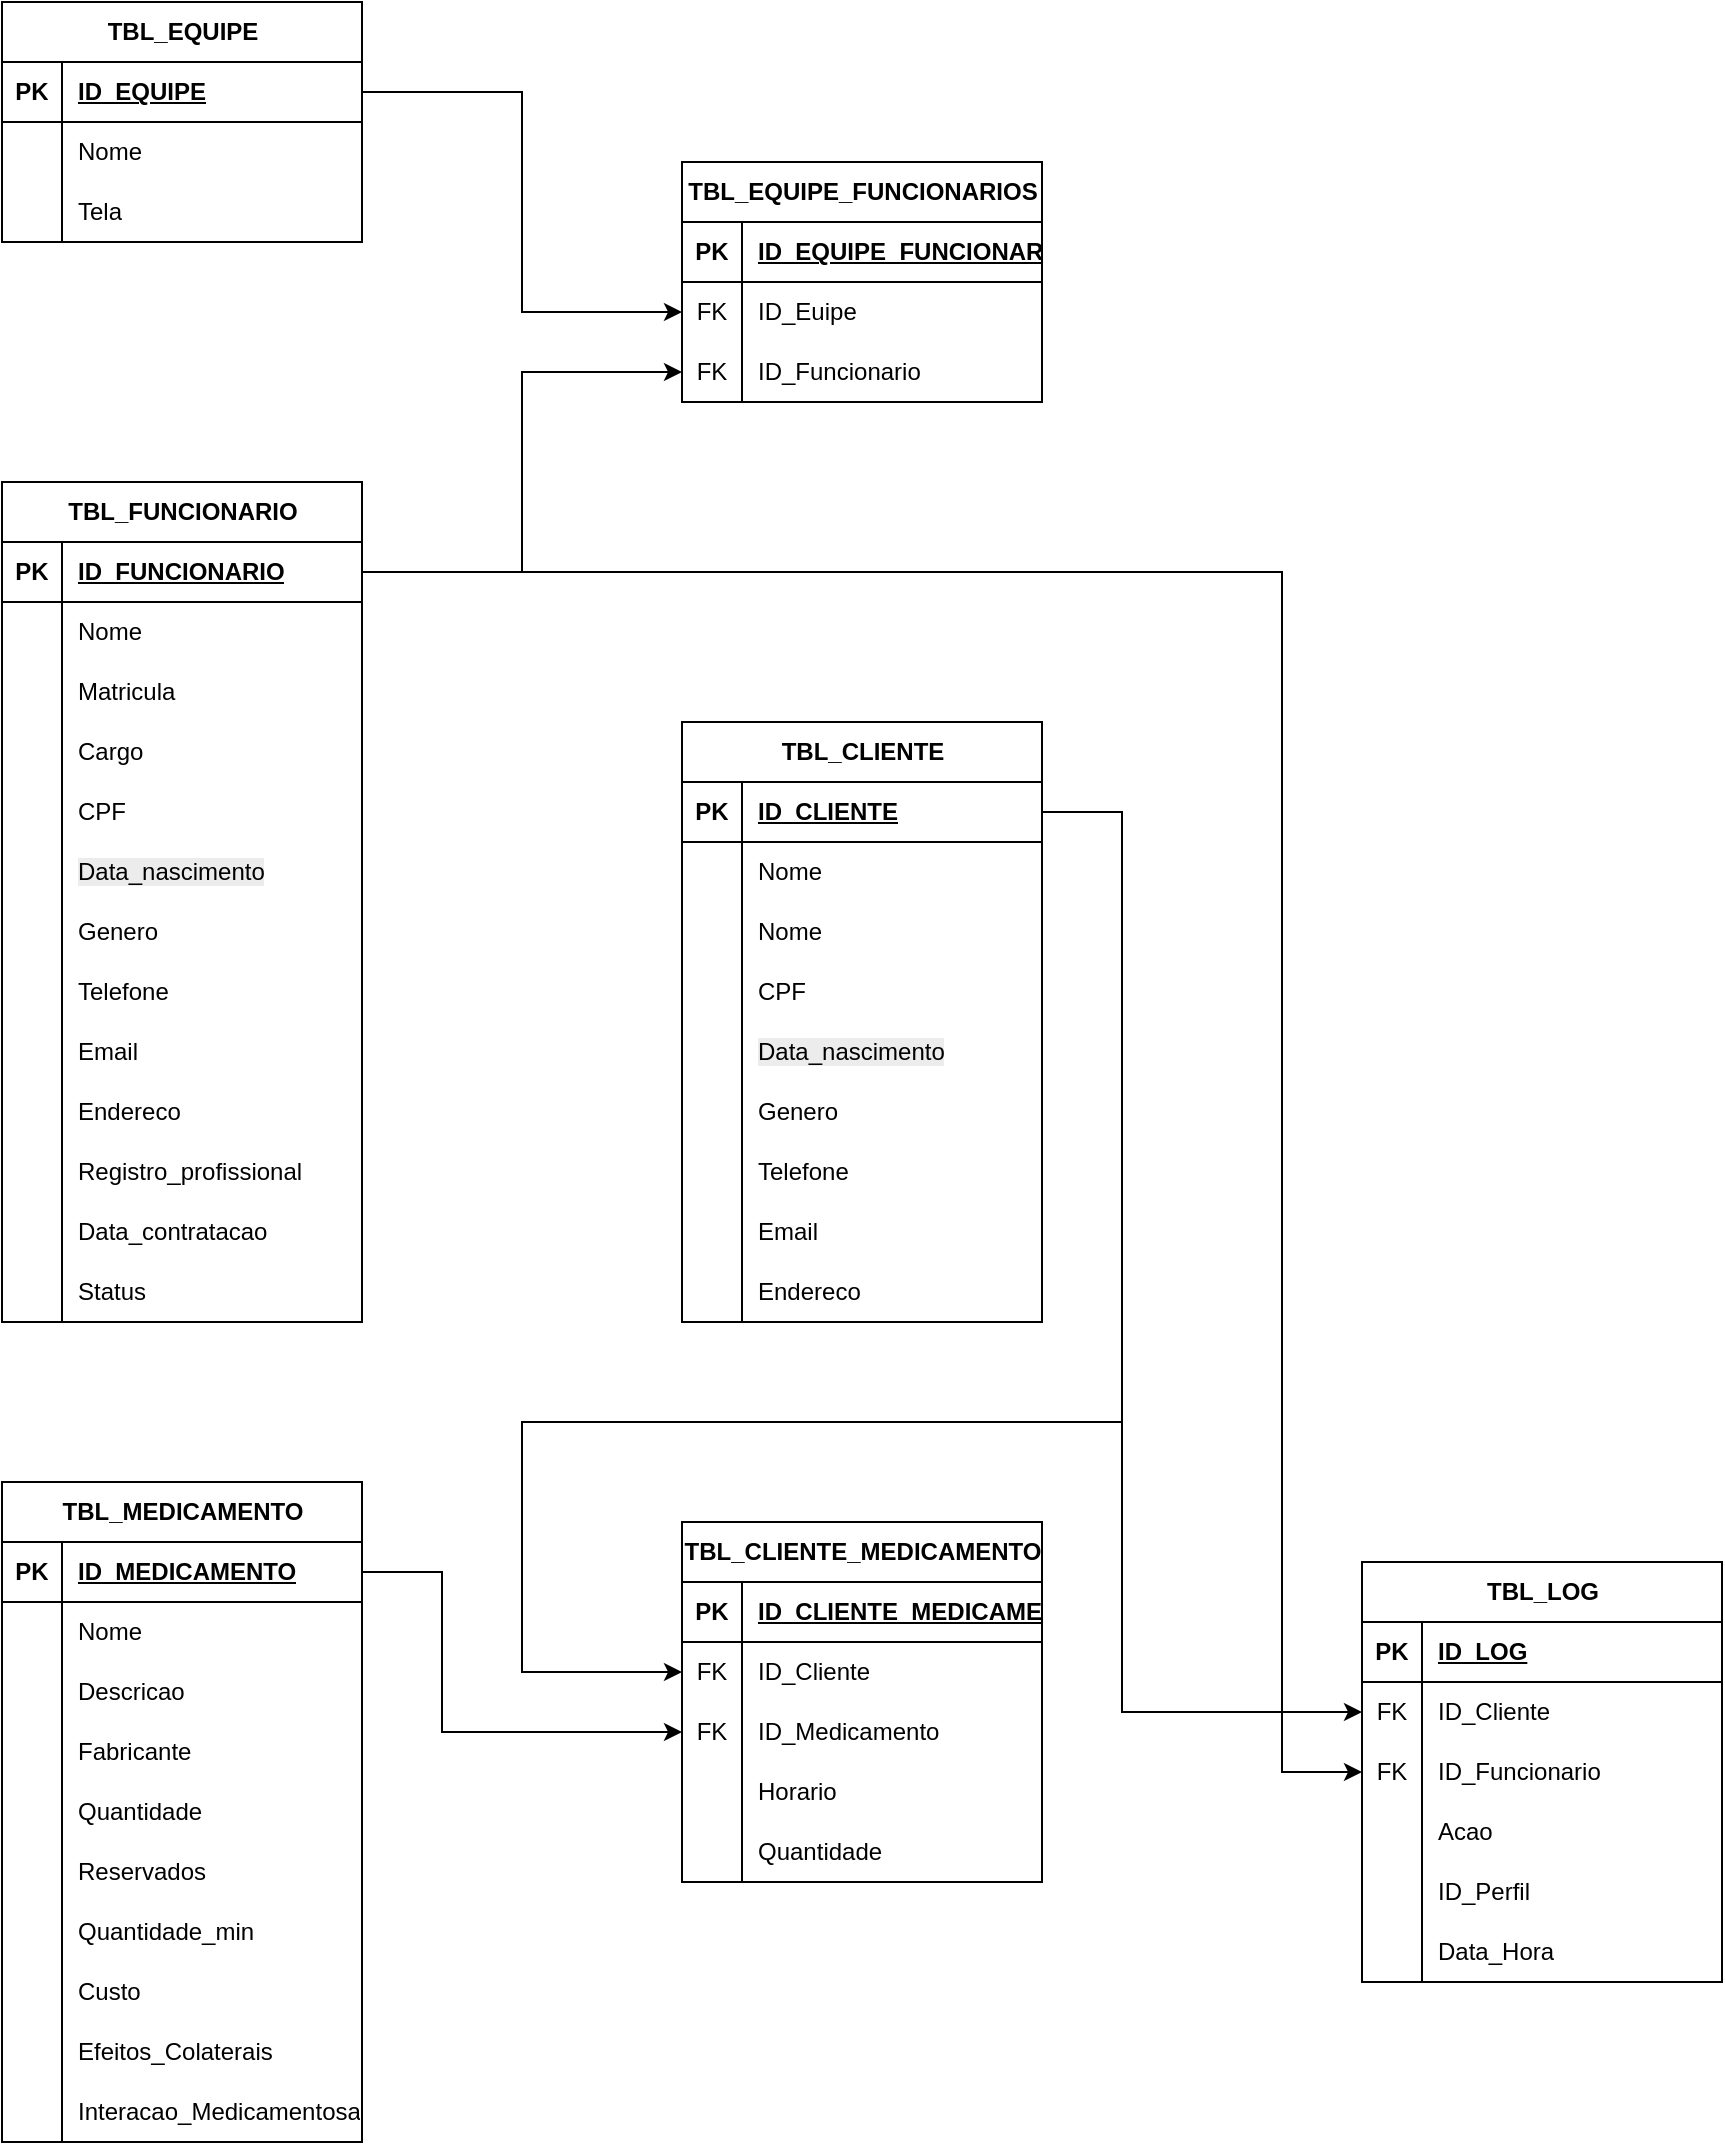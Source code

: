 <mxfile version="27.1.1">
  <diagram id="R2lEEEUBdFMjLlhIrx00" name="Page-1">
    <mxGraphModel dx="1843" dy="3208" grid="1" gridSize="10" guides="1" tooltips="1" connect="1" arrows="1" fold="1" page="1" pageScale="1" pageWidth="850" pageHeight="1100" math="0" shadow="0" extFonts="Permanent Marker^https://fonts.googleapis.com/css?family=Permanent+Marker">
      <root>
        <mxCell id="0" />
        <mxCell id="1" parent="0" />
        <mxCell id="UOVSBszDOQlBEGOEvt6C-27" value="&lt;font style=&quot;vertical-align: inherit;&quot;&gt;&lt;font style=&quot;vertical-align: inherit;&quot;&gt;TBL_EQUIPE&lt;/font&gt;&lt;/font&gt;" style="shape=table;startSize=30;container=1;collapsible=1;childLayout=tableLayout;fixedRows=1;rowLines=0;fontStyle=1;align=center;resizeLast=1;html=1;" parent="1" vertex="1">
          <mxGeometry x="400" y="-1760" width="180" height="120" as="geometry" />
        </mxCell>
        <mxCell id="UOVSBszDOQlBEGOEvt6C-28" value="" style="shape=tableRow;horizontal=0;startSize=0;swimlaneHead=0;swimlaneBody=0;fillColor=none;collapsible=0;dropTarget=0;points=[[0,0.5],[1,0.5]];portConstraint=eastwest;top=0;left=0;right=0;bottom=1;" parent="UOVSBszDOQlBEGOEvt6C-27" vertex="1">
          <mxGeometry y="30" width="180" height="30" as="geometry" />
        </mxCell>
        <mxCell id="UOVSBszDOQlBEGOEvt6C-29" value="PK" style="shape=partialRectangle;connectable=0;fillColor=none;top=0;left=0;bottom=0;right=0;fontStyle=1;overflow=hidden;whiteSpace=wrap;html=1;" parent="UOVSBszDOQlBEGOEvt6C-28" vertex="1">
          <mxGeometry width="30" height="30" as="geometry">
            <mxRectangle width="30" height="30" as="alternateBounds" />
          </mxGeometry>
        </mxCell>
        <mxCell id="UOVSBszDOQlBEGOEvt6C-30" value="&lt;font style=&quot;vertical-align: inherit;&quot;&gt;&lt;font style=&quot;vertical-align: inherit;&quot;&gt;ID_EQUIPE&lt;/font&gt;&lt;/font&gt;" style="shape=partialRectangle;connectable=0;fillColor=none;top=0;left=0;bottom=0;right=0;align=left;spacingLeft=6;fontStyle=5;overflow=hidden;whiteSpace=wrap;html=1;" parent="UOVSBszDOQlBEGOEvt6C-28" vertex="1">
          <mxGeometry x="30" width="150" height="30" as="geometry">
            <mxRectangle width="150" height="30" as="alternateBounds" />
          </mxGeometry>
        </mxCell>
        <mxCell id="UOVSBszDOQlBEGOEvt6C-31" value="" style="shape=tableRow;horizontal=0;startSize=0;swimlaneHead=0;swimlaneBody=0;fillColor=none;collapsible=0;dropTarget=0;points=[[0,0.5],[1,0.5]];portConstraint=eastwest;top=0;left=0;right=0;bottom=0;" parent="UOVSBszDOQlBEGOEvt6C-27" vertex="1">
          <mxGeometry y="60" width="180" height="30" as="geometry" />
        </mxCell>
        <mxCell id="UOVSBszDOQlBEGOEvt6C-32" value="" style="shape=partialRectangle;connectable=0;fillColor=none;top=0;left=0;bottom=0;right=0;editable=1;overflow=hidden;whiteSpace=wrap;html=1;" parent="UOVSBszDOQlBEGOEvt6C-31" vertex="1">
          <mxGeometry width="30" height="30" as="geometry">
            <mxRectangle width="30" height="30" as="alternateBounds" />
          </mxGeometry>
        </mxCell>
        <mxCell id="UOVSBszDOQlBEGOEvt6C-33" value="Nome" style="shape=partialRectangle;connectable=0;fillColor=none;top=0;left=0;bottom=0;right=0;align=left;spacingLeft=6;overflow=hidden;whiteSpace=wrap;html=1;" parent="UOVSBszDOQlBEGOEvt6C-31" vertex="1">
          <mxGeometry x="30" width="150" height="30" as="geometry">
            <mxRectangle width="150" height="30" as="alternateBounds" />
          </mxGeometry>
        </mxCell>
        <mxCell id="UOVSBszDOQlBEGOEvt6C-310" style="shape=tableRow;horizontal=0;startSize=0;swimlaneHead=0;swimlaneBody=0;fillColor=none;collapsible=0;dropTarget=0;points=[[0,0.5],[1,0.5]];portConstraint=eastwest;top=0;left=0;right=0;bottom=0;" parent="UOVSBszDOQlBEGOEvt6C-27" vertex="1">
          <mxGeometry y="90" width="180" height="30" as="geometry" />
        </mxCell>
        <mxCell id="UOVSBszDOQlBEGOEvt6C-311" style="shape=partialRectangle;connectable=0;fillColor=none;top=0;left=0;bottom=0;right=0;editable=1;overflow=hidden;whiteSpace=wrap;html=1;" parent="UOVSBszDOQlBEGOEvt6C-310" vertex="1">
          <mxGeometry width="30" height="30" as="geometry">
            <mxRectangle width="30" height="30" as="alternateBounds" />
          </mxGeometry>
        </mxCell>
        <mxCell id="UOVSBszDOQlBEGOEvt6C-312" value="Tela" style="shape=partialRectangle;connectable=0;fillColor=none;top=0;left=0;bottom=0;right=0;align=left;spacingLeft=6;overflow=hidden;whiteSpace=wrap;html=1;" parent="UOVSBszDOQlBEGOEvt6C-310" vertex="1">
          <mxGeometry x="30" width="150" height="30" as="geometry">
            <mxRectangle width="150" height="30" as="alternateBounds" />
          </mxGeometry>
        </mxCell>
        <mxCell id="UOVSBszDOQlBEGOEvt6C-40" value="&lt;font style=&quot;vertical-align: inherit;&quot;&gt;&lt;font style=&quot;vertical-align: inherit;&quot;&gt;TBL_CLIENTE&lt;/font&gt;&lt;/font&gt;" style="shape=table;startSize=30;container=1;collapsible=1;childLayout=tableLayout;fixedRows=1;rowLines=0;fontStyle=1;align=center;resizeLast=1;html=1;" parent="1" vertex="1">
          <mxGeometry x="740" y="-1400" width="180" height="300" as="geometry" />
        </mxCell>
        <mxCell id="UOVSBszDOQlBEGOEvt6C-41" value="" style="shape=tableRow;horizontal=0;startSize=0;swimlaneHead=0;swimlaneBody=0;fillColor=none;collapsible=0;dropTarget=0;points=[[0,0.5],[1,0.5]];portConstraint=eastwest;top=0;left=0;right=0;bottom=1;" parent="UOVSBszDOQlBEGOEvt6C-40" vertex="1">
          <mxGeometry y="30" width="180" height="30" as="geometry" />
        </mxCell>
        <mxCell id="UOVSBszDOQlBEGOEvt6C-42" value="PK" style="shape=partialRectangle;connectable=0;fillColor=none;top=0;left=0;bottom=0;right=0;fontStyle=1;overflow=hidden;whiteSpace=wrap;html=1;" parent="UOVSBszDOQlBEGOEvt6C-41" vertex="1">
          <mxGeometry width="30" height="30" as="geometry">
            <mxRectangle width="30" height="30" as="alternateBounds" />
          </mxGeometry>
        </mxCell>
        <mxCell id="UOVSBszDOQlBEGOEvt6C-43" value="&lt;font style=&quot;vertical-align: inherit;&quot;&gt;&lt;font style=&quot;vertical-align: inherit;&quot;&gt;ID_CLIENTE&lt;/font&gt;&lt;/font&gt;" style="shape=partialRectangle;connectable=0;fillColor=none;top=0;left=0;bottom=0;right=0;align=left;spacingLeft=6;fontStyle=5;overflow=hidden;whiteSpace=wrap;html=1;" parent="UOVSBszDOQlBEGOEvt6C-41" vertex="1">
          <mxGeometry x="30" width="150" height="30" as="geometry">
            <mxRectangle width="150" height="30" as="alternateBounds" />
          </mxGeometry>
        </mxCell>
        <mxCell id="UOVSBszDOQlBEGOEvt6C-44" value="" style="shape=tableRow;horizontal=0;startSize=0;swimlaneHead=0;swimlaneBody=0;fillColor=none;collapsible=0;dropTarget=0;points=[[0,0.5],[1,0.5]];portConstraint=eastwest;top=0;left=0;right=0;bottom=0;" parent="UOVSBszDOQlBEGOEvt6C-40" vertex="1">
          <mxGeometry y="60" width="180" height="30" as="geometry" />
        </mxCell>
        <mxCell id="UOVSBszDOQlBEGOEvt6C-45" value="" style="shape=partialRectangle;connectable=0;fillColor=none;top=0;left=0;bottom=0;right=0;editable=1;overflow=hidden;whiteSpace=wrap;html=1;" parent="UOVSBszDOQlBEGOEvt6C-44" vertex="1">
          <mxGeometry width="30" height="30" as="geometry">
            <mxRectangle width="30" height="30" as="alternateBounds" />
          </mxGeometry>
        </mxCell>
        <mxCell id="UOVSBszDOQlBEGOEvt6C-46" value="Nome" style="shape=partialRectangle;connectable=0;fillColor=none;top=0;left=0;bottom=0;right=0;align=left;spacingLeft=6;overflow=hidden;whiteSpace=wrap;html=1;" parent="UOVSBszDOQlBEGOEvt6C-44" vertex="1">
          <mxGeometry x="30" width="150" height="30" as="geometry">
            <mxRectangle width="150" height="30" as="alternateBounds" />
          </mxGeometry>
        </mxCell>
        <mxCell id="UOVSBszDOQlBEGOEvt6C-352" value="" style="shape=tableRow;horizontal=0;startSize=0;swimlaneHead=0;swimlaneBody=0;fillColor=none;collapsible=0;dropTarget=0;points=[[0,0.5],[1,0.5]];portConstraint=eastwest;top=0;left=0;right=0;bottom=0;" parent="UOVSBszDOQlBEGOEvt6C-40" vertex="1">
          <mxGeometry y="90" width="180" height="30" as="geometry" />
        </mxCell>
        <mxCell id="UOVSBszDOQlBEGOEvt6C-353" value="" style="shape=partialRectangle;connectable=0;fillColor=none;top=0;left=0;bottom=0;right=0;editable=1;overflow=hidden;whiteSpace=wrap;html=1;" parent="UOVSBszDOQlBEGOEvt6C-352" vertex="1">
          <mxGeometry width="30" height="30" as="geometry">
            <mxRectangle width="30" height="30" as="alternateBounds" />
          </mxGeometry>
        </mxCell>
        <mxCell id="UOVSBszDOQlBEGOEvt6C-354" value="Nome" style="shape=partialRectangle;connectable=0;fillColor=none;top=0;left=0;bottom=0;right=0;align=left;spacingLeft=6;overflow=hidden;whiteSpace=wrap;html=1;" parent="UOVSBszDOQlBEGOEvt6C-352" vertex="1">
          <mxGeometry x="30" width="150" height="30" as="geometry">
            <mxRectangle width="150" height="30" as="alternateBounds" />
          </mxGeometry>
        </mxCell>
        <mxCell id="UOVSBszDOQlBEGOEvt6C-47" value="" style="shape=tableRow;horizontal=0;startSize=0;swimlaneHead=0;swimlaneBody=0;fillColor=none;collapsible=0;dropTarget=0;points=[[0,0.5],[1,0.5]];portConstraint=eastwest;top=0;left=0;right=0;bottom=0;" parent="UOVSBszDOQlBEGOEvt6C-40" vertex="1">
          <mxGeometry y="120" width="180" height="30" as="geometry" />
        </mxCell>
        <mxCell id="UOVSBszDOQlBEGOEvt6C-48" value="" style="shape=partialRectangle;connectable=0;fillColor=none;top=0;left=0;bottom=0;right=0;editable=1;overflow=hidden;whiteSpace=wrap;html=1;" parent="UOVSBszDOQlBEGOEvt6C-47" vertex="1">
          <mxGeometry width="30" height="30" as="geometry">
            <mxRectangle width="30" height="30" as="alternateBounds" />
          </mxGeometry>
        </mxCell>
        <mxCell id="UOVSBszDOQlBEGOEvt6C-49" value="CPF" style="shape=partialRectangle;connectable=0;fillColor=none;top=0;left=0;bottom=0;right=0;align=left;spacingLeft=6;overflow=hidden;whiteSpace=wrap;html=1;" parent="UOVSBszDOQlBEGOEvt6C-47" vertex="1">
          <mxGeometry x="30" width="150" height="30" as="geometry">
            <mxRectangle width="150" height="30" as="alternateBounds" />
          </mxGeometry>
        </mxCell>
        <mxCell id="UOVSBszDOQlBEGOEvt6C-149" style="shape=tableRow;horizontal=0;startSize=0;swimlaneHead=0;swimlaneBody=0;fillColor=none;collapsible=0;dropTarget=0;points=[[0,0.5],[1,0.5]];portConstraint=eastwest;top=0;left=0;right=0;bottom=0;" parent="UOVSBszDOQlBEGOEvt6C-40" vertex="1">
          <mxGeometry y="150" width="180" height="30" as="geometry" />
        </mxCell>
        <mxCell id="UOVSBszDOQlBEGOEvt6C-150" style="shape=partialRectangle;connectable=0;fillColor=none;top=0;left=0;bottom=0;right=0;editable=1;overflow=hidden;whiteSpace=wrap;html=1;" parent="UOVSBszDOQlBEGOEvt6C-149" vertex="1">
          <mxGeometry width="30" height="30" as="geometry">
            <mxRectangle width="30" height="30" as="alternateBounds" />
          </mxGeometry>
        </mxCell>
        <mxCell id="UOVSBszDOQlBEGOEvt6C-151" value="&lt;span style=&quot;color: rgb(0, 0, 0); font-family: Helvetica; font-size: 12px; font-style: normal; font-variant-ligatures: normal; font-variant-caps: normal; font-weight: 400; letter-spacing: normal; orphans: 2; text-align: left; text-indent: 0px; text-transform: none; widows: 2; word-spacing: 0px; -webkit-text-stroke-width: 0px; white-space: normal; background-color: rgb(236, 236, 236); text-decoration-thickness: initial; text-decoration-style: initial; text-decoration-color: initial; float: none; display: inline !important;&quot;&gt;Data_nascimento&lt;/span&gt;" style="shape=partialRectangle;connectable=0;fillColor=none;top=0;left=0;bottom=0;right=0;align=left;spacingLeft=6;overflow=hidden;whiteSpace=wrap;html=1;" parent="UOVSBszDOQlBEGOEvt6C-149" vertex="1">
          <mxGeometry x="30" width="150" height="30" as="geometry">
            <mxRectangle width="150" height="30" as="alternateBounds" />
          </mxGeometry>
        </mxCell>
        <mxCell id="UOVSBszDOQlBEGOEvt6C-50" value="" style="shape=tableRow;horizontal=0;startSize=0;swimlaneHead=0;swimlaneBody=0;fillColor=none;collapsible=0;dropTarget=0;points=[[0,0.5],[1,0.5]];portConstraint=eastwest;top=0;left=0;right=0;bottom=0;" parent="UOVSBszDOQlBEGOEvt6C-40" vertex="1">
          <mxGeometry y="180" width="180" height="30" as="geometry" />
        </mxCell>
        <mxCell id="UOVSBszDOQlBEGOEvt6C-51" value="" style="shape=partialRectangle;connectable=0;fillColor=none;top=0;left=0;bottom=0;right=0;editable=1;overflow=hidden;whiteSpace=wrap;html=1;" parent="UOVSBszDOQlBEGOEvt6C-50" vertex="1">
          <mxGeometry width="30" height="30" as="geometry">
            <mxRectangle width="30" height="30" as="alternateBounds" />
          </mxGeometry>
        </mxCell>
        <mxCell id="UOVSBszDOQlBEGOEvt6C-52" value="Genero" style="shape=partialRectangle;connectable=0;fillColor=none;top=0;left=0;bottom=0;right=0;align=left;spacingLeft=6;overflow=hidden;whiteSpace=wrap;html=1;" parent="UOVSBszDOQlBEGOEvt6C-50" vertex="1">
          <mxGeometry x="30" width="150" height="30" as="geometry">
            <mxRectangle width="150" height="30" as="alternateBounds" />
          </mxGeometry>
        </mxCell>
        <mxCell id="UOVSBszDOQlBEGOEvt6C-152" style="shape=tableRow;horizontal=0;startSize=0;swimlaneHead=0;swimlaneBody=0;fillColor=none;collapsible=0;dropTarget=0;points=[[0,0.5],[1,0.5]];portConstraint=eastwest;top=0;left=0;right=0;bottom=0;" parent="UOVSBszDOQlBEGOEvt6C-40" vertex="1">
          <mxGeometry y="210" width="180" height="30" as="geometry" />
        </mxCell>
        <mxCell id="UOVSBszDOQlBEGOEvt6C-153" style="shape=partialRectangle;connectable=0;fillColor=none;top=0;left=0;bottom=0;right=0;editable=1;overflow=hidden;whiteSpace=wrap;html=1;" parent="UOVSBszDOQlBEGOEvt6C-152" vertex="1">
          <mxGeometry width="30" height="30" as="geometry">
            <mxRectangle width="30" height="30" as="alternateBounds" />
          </mxGeometry>
        </mxCell>
        <mxCell id="UOVSBszDOQlBEGOEvt6C-154" value="Telefone" style="shape=partialRectangle;connectable=0;fillColor=none;top=0;left=0;bottom=0;right=0;align=left;spacingLeft=6;overflow=hidden;whiteSpace=wrap;html=1;" parent="UOVSBszDOQlBEGOEvt6C-152" vertex="1">
          <mxGeometry x="30" width="150" height="30" as="geometry">
            <mxRectangle width="150" height="30" as="alternateBounds" />
          </mxGeometry>
        </mxCell>
        <mxCell id="UOVSBszDOQlBEGOEvt6C-165" style="shape=tableRow;horizontal=0;startSize=0;swimlaneHead=0;swimlaneBody=0;fillColor=none;collapsible=0;dropTarget=0;points=[[0,0.5],[1,0.5]];portConstraint=eastwest;top=0;left=0;right=0;bottom=0;" parent="UOVSBszDOQlBEGOEvt6C-40" vertex="1">
          <mxGeometry y="240" width="180" height="30" as="geometry" />
        </mxCell>
        <mxCell id="UOVSBszDOQlBEGOEvt6C-166" style="shape=partialRectangle;connectable=0;fillColor=none;top=0;left=0;bottom=0;right=0;editable=1;overflow=hidden;whiteSpace=wrap;html=1;" parent="UOVSBszDOQlBEGOEvt6C-165" vertex="1">
          <mxGeometry width="30" height="30" as="geometry">
            <mxRectangle width="30" height="30" as="alternateBounds" />
          </mxGeometry>
        </mxCell>
        <mxCell id="UOVSBszDOQlBEGOEvt6C-167" value="Email" style="shape=partialRectangle;connectable=0;fillColor=none;top=0;left=0;bottom=0;right=0;align=left;spacingLeft=6;overflow=hidden;whiteSpace=wrap;html=1;" parent="UOVSBszDOQlBEGOEvt6C-165" vertex="1">
          <mxGeometry x="30" width="150" height="30" as="geometry">
            <mxRectangle width="150" height="30" as="alternateBounds" />
          </mxGeometry>
        </mxCell>
        <mxCell id="UOVSBszDOQlBEGOEvt6C-168" style="shape=tableRow;horizontal=0;startSize=0;swimlaneHead=0;swimlaneBody=0;fillColor=none;collapsible=0;dropTarget=0;points=[[0,0.5],[1,0.5]];portConstraint=eastwest;top=0;left=0;right=0;bottom=0;" parent="UOVSBszDOQlBEGOEvt6C-40" vertex="1">
          <mxGeometry y="270" width="180" height="30" as="geometry" />
        </mxCell>
        <mxCell id="UOVSBszDOQlBEGOEvt6C-169" style="shape=partialRectangle;connectable=0;fillColor=none;top=0;left=0;bottom=0;right=0;editable=1;overflow=hidden;whiteSpace=wrap;html=1;" parent="UOVSBszDOQlBEGOEvt6C-168" vertex="1">
          <mxGeometry width="30" height="30" as="geometry">
            <mxRectangle width="30" height="30" as="alternateBounds" />
          </mxGeometry>
        </mxCell>
        <mxCell id="UOVSBszDOQlBEGOEvt6C-170" value="Endereco" style="shape=partialRectangle;connectable=0;fillColor=none;top=0;left=0;bottom=0;right=0;align=left;spacingLeft=6;overflow=hidden;whiteSpace=wrap;html=1;" parent="UOVSBszDOQlBEGOEvt6C-168" vertex="1">
          <mxGeometry x="30" width="150" height="30" as="geometry">
            <mxRectangle width="150" height="30" as="alternateBounds" />
          </mxGeometry>
        </mxCell>
        <mxCell id="UOVSBszDOQlBEGOEvt6C-66" value="&lt;font style=&quot;vertical-align: inherit;&quot;&gt;&lt;font style=&quot;vertical-align: inherit;&quot;&gt;TBL_MEDICAMENTO&lt;/font&gt;&lt;/font&gt;" style="shape=table;startSize=30;container=1;collapsible=1;childLayout=tableLayout;fixedRows=1;rowLines=0;fontStyle=1;align=center;resizeLast=1;html=1;" parent="1" vertex="1">
          <mxGeometry x="400" y="-1020" width="180" height="330" as="geometry" />
        </mxCell>
        <mxCell id="UOVSBszDOQlBEGOEvt6C-67" value="" style="shape=tableRow;horizontal=0;startSize=0;swimlaneHead=0;swimlaneBody=0;fillColor=none;collapsible=0;dropTarget=0;points=[[0,0.5],[1,0.5]];portConstraint=eastwest;top=0;left=0;right=0;bottom=1;" parent="UOVSBszDOQlBEGOEvt6C-66" vertex="1">
          <mxGeometry y="30" width="180" height="30" as="geometry" />
        </mxCell>
        <mxCell id="UOVSBszDOQlBEGOEvt6C-68" value="PK" style="shape=partialRectangle;connectable=0;fillColor=none;top=0;left=0;bottom=0;right=0;fontStyle=1;overflow=hidden;whiteSpace=wrap;html=1;" parent="UOVSBszDOQlBEGOEvt6C-67" vertex="1">
          <mxGeometry width="30" height="30" as="geometry">
            <mxRectangle width="30" height="30" as="alternateBounds" />
          </mxGeometry>
        </mxCell>
        <mxCell id="UOVSBszDOQlBEGOEvt6C-69" value="&lt;font style=&quot;vertical-align: inherit;&quot;&gt;&lt;font style=&quot;vertical-align: inherit;&quot;&gt;ID_MEDICAMENTO&lt;/font&gt;&lt;/font&gt;" style="shape=partialRectangle;connectable=0;fillColor=none;top=0;left=0;bottom=0;right=0;align=left;spacingLeft=6;fontStyle=5;overflow=hidden;whiteSpace=wrap;html=1;" parent="UOVSBszDOQlBEGOEvt6C-67" vertex="1">
          <mxGeometry x="30" width="150" height="30" as="geometry">
            <mxRectangle width="150" height="30" as="alternateBounds" />
          </mxGeometry>
        </mxCell>
        <mxCell id="UOVSBszDOQlBEGOEvt6C-70" value="" style="shape=tableRow;horizontal=0;startSize=0;swimlaneHead=0;swimlaneBody=0;fillColor=none;collapsible=0;dropTarget=0;points=[[0,0.5],[1,0.5]];portConstraint=eastwest;top=0;left=0;right=0;bottom=0;" parent="UOVSBszDOQlBEGOEvt6C-66" vertex="1">
          <mxGeometry y="60" width="180" height="30" as="geometry" />
        </mxCell>
        <mxCell id="UOVSBszDOQlBEGOEvt6C-71" value="" style="shape=partialRectangle;connectable=0;fillColor=none;top=0;left=0;bottom=0;right=0;editable=1;overflow=hidden;whiteSpace=wrap;html=1;" parent="UOVSBszDOQlBEGOEvt6C-70" vertex="1">
          <mxGeometry width="30" height="30" as="geometry">
            <mxRectangle width="30" height="30" as="alternateBounds" />
          </mxGeometry>
        </mxCell>
        <mxCell id="UOVSBszDOQlBEGOEvt6C-72" value="Nome" style="shape=partialRectangle;connectable=0;fillColor=none;top=0;left=0;bottom=0;right=0;align=left;spacingLeft=6;overflow=hidden;whiteSpace=wrap;html=1;" parent="UOVSBszDOQlBEGOEvt6C-70" vertex="1">
          <mxGeometry x="30" width="150" height="30" as="geometry">
            <mxRectangle width="150" height="30" as="alternateBounds" />
          </mxGeometry>
        </mxCell>
        <mxCell id="UOVSBszDOQlBEGOEvt6C-73" value="" style="shape=tableRow;horizontal=0;startSize=0;swimlaneHead=0;swimlaneBody=0;fillColor=none;collapsible=0;dropTarget=0;points=[[0,0.5],[1,0.5]];portConstraint=eastwest;top=0;left=0;right=0;bottom=0;" parent="UOVSBszDOQlBEGOEvt6C-66" vertex="1">
          <mxGeometry y="90" width="180" height="30" as="geometry" />
        </mxCell>
        <mxCell id="UOVSBszDOQlBEGOEvt6C-74" value="" style="shape=partialRectangle;connectable=0;fillColor=none;top=0;left=0;bottom=0;right=0;editable=1;overflow=hidden;whiteSpace=wrap;html=1;" parent="UOVSBszDOQlBEGOEvt6C-73" vertex="1">
          <mxGeometry width="30" height="30" as="geometry">
            <mxRectangle width="30" height="30" as="alternateBounds" />
          </mxGeometry>
        </mxCell>
        <mxCell id="UOVSBszDOQlBEGOEvt6C-75" value="Descricao" style="shape=partialRectangle;connectable=0;fillColor=none;top=0;left=0;bottom=0;right=0;align=left;spacingLeft=6;overflow=hidden;whiteSpace=wrap;html=1;" parent="UOVSBszDOQlBEGOEvt6C-73" vertex="1">
          <mxGeometry x="30" width="150" height="30" as="geometry">
            <mxRectangle width="150" height="30" as="alternateBounds" />
          </mxGeometry>
        </mxCell>
        <mxCell id="UOVSBszDOQlBEGOEvt6C-76" value="" style="shape=tableRow;horizontal=0;startSize=0;swimlaneHead=0;swimlaneBody=0;fillColor=none;collapsible=0;dropTarget=0;points=[[0,0.5],[1,0.5]];portConstraint=eastwest;top=0;left=0;right=0;bottom=0;" parent="UOVSBszDOQlBEGOEvt6C-66" vertex="1">
          <mxGeometry y="120" width="180" height="30" as="geometry" />
        </mxCell>
        <mxCell id="UOVSBszDOQlBEGOEvt6C-77" value="" style="shape=partialRectangle;connectable=0;fillColor=none;top=0;left=0;bottom=0;right=0;editable=1;overflow=hidden;whiteSpace=wrap;html=1;" parent="UOVSBszDOQlBEGOEvt6C-76" vertex="1">
          <mxGeometry width="30" height="30" as="geometry">
            <mxRectangle width="30" height="30" as="alternateBounds" />
          </mxGeometry>
        </mxCell>
        <mxCell id="UOVSBszDOQlBEGOEvt6C-78" value="Fabricante" style="shape=partialRectangle;connectable=0;fillColor=none;top=0;left=0;bottom=0;right=0;align=left;spacingLeft=6;overflow=hidden;whiteSpace=wrap;html=1;" parent="UOVSBszDOQlBEGOEvt6C-76" vertex="1">
          <mxGeometry x="30" width="150" height="30" as="geometry">
            <mxRectangle width="150" height="30" as="alternateBounds" />
          </mxGeometry>
        </mxCell>
        <mxCell id="UOVSBszDOQlBEGOEvt6C-235" style="shape=tableRow;horizontal=0;startSize=0;swimlaneHead=0;swimlaneBody=0;fillColor=none;collapsible=0;dropTarget=0;points=[[0,0.5],[1,0.5]];portConstraint=eastwest;top=0;left=0;right=0;bottom=0;" parent="UOVSBszDOQlBEGOEvt6C-66" vertex="1">
          <mxGeometry y="150" width="180" height="30" as="geometry" />
        </mxCell>
        <mxCell id="UOVSBszDOQlBEGOEvt6C-236" style="shape=partialRectangle;connectable=0;fillColor=none;top=0;left=0;bottom=0;right=0;editable=1;overflow=hidden;whiteSpace=wrap;html=1;" parent="UOVSBszDOQlBEGOEvt6C-235" vertex="1">
          <mxGeometry width="30" height="30" as="geometry">
            <mxRectangle width="30" height="30" as="alternateBounds" />
          </mxGeometry>
        </mxCell>
        <mxCell id="UOVSBszDOQlBEGOEvt6C-237" value="Quantidade" style="shape=partialRectangle;connectable=0;fillColor=none;top=0;left=0;bottom=0;right=0;align=left;spacingLeft=6;overflow=hidden;whiteSpace=wrap;html=1;" parent="UOVSBszDOQlBEGOEvt6C-235" vertex="1">
          <mxGeometry x="30" width="150" height="30" as="geometry">
            <mxRectangle width="150" height="30" as="alternateBounds" />
          </mxGeometry>
        </mxCell>
        <mxCell id="UOVSBszDOQlBEGOEvt6C-241" style="shape=tableRow;horizontal=0;startSize=0;swimlaneHead=0;swimlaneBody=0;fillColor=none;collapsible=0;dropTarget=0;points=[[0,0.5],[1,0.5]];portConstraint=eastwest;top=0;left=0;right=0;bottom=0;" parent="UOVSBszDOQlBEGOEvt6C-66" vertex="1">
          <mxGeometry y="180" width="180" height="30" as="geometry" />
        </mxCell>
        <mxCell id="UOVSBszDOQlBEGOEvt6C-242" style="shape=partialRectangle;connectable=0;fillColor=none;top=0;left=0;bottom=0;right=0;editable=1;overflow=hidden;whiteSpace=wrap;html=1;" parent="UOVSBszDOQlBEGOEvt6C-241" vertex="1">
          <mxGeometry width="30" height="30" as="geometry">
            <mxRectangle width="30" height="30" as="alternateBounds" />
          </mxGeometry>
        </mxCell>
        <mxCell id="UOVSBszDOQlBEGOEvt6C-243" value="Reservados" style="shape=partialRectangle;connectable=0;fillColor=none;top=0;left=0;bottom=0;right=0;align=left;spacingLeft=6;overflow=hidden;whiteSpace=wrap;html=1;" parent="UOVSBszDOQlBEGOEvt6C-241" vertex="1">
          <mxGeometry x="30" width="150" height="30" as="geometry">
            <mxRectangle width="150" height="30" as="alternateBounds" />
          </mxGeometry>
        </mxCell>
        <mxCell id="UOVSBszDOQlBEGOEvt6C-232" style="shape=tableRow;horizontal=0;startSize=0;swimlaneHead=0;swimlaneBody=0;fillColor=none;collapsible=0;dropTarget=0;points=[[0,0.5],[1,0.5]];portConstraint=eastwest;top=0;left=0;right=0;bottom=0;" parent="UOVSBszDOQlBEGOEvt6C-66" vertex="1">
          <mxGeometry y="210" width="180" height="30" as="geometry" />
        </mxCell>
        <mxCell id="UOVSBszDOQlBEGOEvt6C-233" style="shape=partialRectangle;connectable=0;fillColor=none;top=0;left=0;bottom=0;right=0;editable=1;overflow=hidden;whiteSpace=wrap;html=1;" parent="UOVSBszDOQlBEGOEvt6C-232" vertex="1">
          <mxGeometry width="30" height="30" as="geometry">
            <mxRectangle width="30" height="30" as="alternateBounds" />
          </mxGeometry>
        </mxCell>
        <mxCell id="UOVSBszDOQlBEGOEvt6C-234" value="Quantidade_min" style="shape=partialRectangle;connectable=0;fillColor=none;top=0;left=0;bottom=0;right=0;align=left;spacingLeft=6;overflow=hidden;whiteSpace=wrap;html=1;" parent="UOVSBszDOQlBEGOEvt6C-232" vertex="1">
          <mxGeometry x="30" width="150" height="30" as="geometry">
            <mxRectangle width="150" height="30" as="alternateBounds" />
          </mxGeometry>
        </mxCell>
        <mxCell id="UOVSBszDOQlBEGOEvt6C-229" style="shape=tableRow;horizontal=0;startSize=0;swimlaneHead=0;swimlaneBody=0;fillColor=none;collapsible=0;dropTarget=0;points=[[0,0.5],[1,0.5]];portConstraint=eastwest;top=0;left=0;right=0;bottom=0;" parent="UOVSBszDOQlBEGOEvt6C-66" vertex="1">
          <mxGeometry y="240" width="180" height="30" as="geometry" />
        </mxCell>
        <mxCell id="UOVSBszDOQlBEGOEvt6C-230" style="shape=partialRectangle;connectable=0;fillColor=none;top=0;left=0;bottom=0;right=0;editable=1;overflow=hidden;whiteSpace=wrap;html=1;" parent="UOVSBszDOQlBEGOEvt6C-229" vertex="1">
          <mxGeometry width="30" height="30" as="geometry">
            <mxRectangle width="30" height="30" as="alternateBounds" />
          </mxGeometry>
        </mxCell>
        <mxCell id="UOVSBszDOQlBEGOEvt6C-231" value="Custo" style="shape=partialRectangle;connectable=0;fillColor=none;top=0;left=0;bottom=0;right=0;align=left;spacingLeft=6;overflow=hidden;whiteSpace=wrap;html=1;" parent="UOVSBszDOQlBEGOEvt6C-229" vertex="1">
          <mxGeometry x="30" width="150" height="30" as="geometry">
            <mxRectangle width="150" height="30" as="alternateBounds" />
          </mxGeometry>
        </mxCell>
        <mxCell id="UOVSBszDOQlBEGOEvt6C-226" style="shape=tableRow;horizontal=0;startSize=0;swimlaneHead=0;swimlaneBody=0;fillColor=none;collapsible=0;dropTarget=0;points=[[0,0.5],[1,0.5]];portConstraint=eastwest;top=0;left=0;right=0;bottom=0;" parent="UOVSBszDOQlBEGOEvt6C-66" vertex="1">
          <mxGeometry y="270" width="180" height="30" as="geometry" />
        </mxCell>
        <mxCell id="UOVSBszDOQlBEGOEvt6C-227" style="shape=partialRectangle;connectable=0;fillColor=none;top=0;left=0;bottom=0;right=0;editable=1;overflow=hidden;whiteSpace=wrap;html=1;" parent="UOVSBszDOQlBEGOEvt6C-226" vertex="1">
          <mxGeometry width="30" height="30" as="geometry">
            <mxRectangle width="30" height="30" as="alternateBounds" />
          </mxGeometry>
        </mxCell>
        <mxCell id="UOVSBszDOQlBEGOEvt6C-228" value="Efeitos_Colaterais" style="shape=partialRectangle;connectable=0;fillColor=none;top=0;left=0;bottom=0;right=0;align=left;spacingLeft=6;overflow=hidden;whiteSpace=wrap;html=1;" parent="UOVSBszDOQlBEGOEvt6C-226" vertex="1">
          <mxGeometry x="30" width="150" height="30" as="geometry">
            <mxRectangle width="150" height="30" as="alternateBounds" />
          </mxGeometry>
        </mxCell>
        <mxCell id="UOVSBszDOQlBEGOEvt6C-223" style="shape=tableRow;horizontal=0;startSize=0;swimlaneHead=0;swimlaneBody=0;fillColor=none;collapsible=0;dropTarget=0;points=[[0,0.5],[1,0.5]];portConstraint=eastwest;top=0;left=0;right=0;bottom=0;" parent="UOVSBszDOQlBEGOEvt6C-66" vertex="1">
          <mxGeometry y="300" width="180" height="30" as="geometry" />
        </mxCell>
        <mxCell id="UOVSBszDOQlBEGOEvt6C-224" style="shape=partialRectangle;connectable=0;fillColor=none;top=0;left=0;bottom=0;right=0;editable=1;overflow=hidden;whiteSpace=wrap;html=1;" parent="UOVSBszDOQlBEGOEvt6C-223" vertex="1">
          <mxGeometry width="30" height="30" as="geometry">
            <mxRectangle width="30" height="30" as="alternateBounds" />
          </mxGeometry>
        </mxCell>
        <mxCell id="UOVSBszDOQlBEGOEvt6C-225" value="Interacao_Medicamentosa" style="shape=partialRectangle;connectable=0;fillColor=none;top=0;left=0;bottom=0;right=0;align=left;spacingLeft=6;overflow=hidden;whiteSpace=wrap;html=1;" parent="UOVSBszDOQlBEGOEvt6C-223" vertex="1">
          <mxGeometry x="30" width="150" height="30" as="geometry">
            <mxRectangle width="150" height="30" as="alternateBounds" />
          </mxGeometry>
        </mxCell>
        <mxCell id="UOVSBszDOQlBEGOEvt6C-79" value="&lt;font style=&quot;vertical-align: inherit;&quot;&gt;&lt;font style=&quot;vertical-align: inherit;&quot;&gt;TBL_CLIENTE_MEDICAMENTO&lt;/font&gt;&lt;/font&gt;" style="shape=table;startSize=30;container=1;collapsible=1;childLayout=tableLayout;fixedRows=1;rowLines=0;fontStyle=1;align=center;resizeLast=1;html=1;" parent="1" vertex="1">
          <mxGeometry x="740" y="-1000" width="180" height="180" as="geometry" />
        </mxCell>
        <mxCell id="UOVSBszDOQlBEGOEvt6C-80" value="" style="shape=tableRow;horizontal=0;startSize=0;swimlaneHead=0;swimlaneBody=0;fillColor=none;collapsible=0;dropTarget=0;points=[[0,0.5],[1,0.5]];portConstraint=eastwest;top=0;left=0;right=0;bottom=1;" parent="UOVSBszDOQlBEGOEvt6C-79" vertex="1">
          <mxGeometry y="30" width="180" height="30" as="geometry" />
        </mxCell>
        <mxCell id="UOVSBszDOQlBEGOEvt6C-81" value="PK" style="shape=partialRectangle;connectable=0;fillColor=none;top=0;left=0;bottom=0;right=0;fontStyle=1;overflow=hidden;whiteSpace=wrap;html=1;" parent="UOVSBszDOQlBEGOEvt6C-80" vertex="1">
          <mxGeometry width="30" height="30" as="geometry">
            <mxRectangle width="30" height="30" as="alternateBounds" />
          </mxGeometry>
        </mxCell>
        <mxCell id="UOVSBszDOQlBEGOEvt6C-82" value="&lt;font style=&quot;vertical-align: inherit;&quot;&gt;&lt;font style=&quot;vertical-align: inherit;&quot;&gt;ID_CLIENTE_MEDICAMENTO&lt;/font&gt;&lt;/font&gt;" style="shape=partialRectangle;connectable=0;fillColor=none;top=0;left=0;bottom=0;right=0;align=left;spacingLeft=6;fontStyle=5;overflow=hidden;whiteSpace=wrap;html=1;" parent="UOVSBszDOQlBEGOEvt6C-80" vertex="1">
          <mxGeometry x="30" width="150" height="30" as="geometry">
            <mxRectangle width="150" height="30" as="alternateBounds" />
          </mxGeometry>
        </mxCell>
        <mxCell id="UOVSBszDOQlBEGOEvt6C-83" value="" style="shape=tableRow;horizontal=0;startSize=0;swimlaneHead=0;swimlaneBody=0;fillColor=none;collapsible=0;dropTarget=0;points=[[0,0.5],[1,0.5]];portConstraint=eastwest;top=0;left=0;right=0;bottom=0;" parent="UOVSBszDOQlBEGOEvt6C-79" vertex="1">
          <mxGeometry y="60" width="180" height="30" as="geometry" />
        </mxCell>
        <mxCell id="UOVSBszDOQlBEGOEvt6C-84" value="FK" style="shape=partialRectangle;connectable=0;fillColor=none;top=0;left=0;bottom=0;right=0;editable=1;overflow=hidden;whiteSpace=wrap;html=1;" parent="UOVSBszDOQlBEGOEvt6C-83" vertex="1">
          <mxGeometry width="30" height="30" as="geometry">
            <mxRectangle width="30" height="30" as="alternateBounds" />
          </mxGeometry>
        </mxCell>
        <mxCell id="UOVSBszDOQlBEGOEvt6C-85" value="ID_Cliente" style="shape=partialRectangle;connectable=0;fillColor=none;top=0;left=0;bottom=0;right=0;align=left;spacingLeft=6;overflow=hidden;whiteSpace=wrap;html=1;" parent="UOVSBszDOQlBEGOEvt6C-83" vertex="1">
          <mxGeometry x="30" width="150" height="30" as="geometry">
            <mxRectangle width="150" height="30" as="alternateBounds" />
          </mxGeometry>
        </mxCell>
        <mxCell id="UOVSBszDOQlBEGOEvt6C-86" value="" style="shape=tableRow;horizontal=0;startSize=0;swimlaneHead=0;swimlaneBody=0;fillColor=none;collapsible=0;dropTarget=0;points=[[0,0.5],[1,0.5]];portConstraint=eastwest;top=0;left=0;right=0;bottom=0;" parent="UOVSBszDOQlBEGOEvt6C-79" vertex="1">
          <mxGeometry y="90" width="180" height="30" as="geometry" />
        </mxCell>
        <mxCell id="UOVSBszDOQlBEGOEvt6C-87" value="FK" style="shape=partialRectangle;connectable=0;fillColor=none;top=0;left=0;bottom=0;right=0;editable=1;overflow=hidden;whiteSpace=wrap;html=1;" parent="UOVSBszDOQlBEGOEvt6C-86" vertex="1">
          <mxGeometry width="30" height="30" as="geometry">
            <mxRectangle width="30" height="30" as="alternateBounds" />
          </mxGeometry>
        </mxCell>
        <mxCell id="UOVSBszDOQlBEGOEvt6C-88" value="ID_Medicamento" style="shape=partialRectangle;connectable=0;fillColor=none;top=0;left=0;bottom=0;right=0;align=left;spacingLeft=6;overflow=hidden;whiteSpace=wrap;html=1;" parent="UOVSBszDOQlBEGOEvt6C-86" vertex="1">
          <mxGeometry x="30" width="150" height="30" as="geometry">
            <mxRectangle width="150" height="30" as="alternateBounds" />
          </mxGeometry>
        </mxCell>
        <mxCell id="UOVSBszDOQlBEGOEvt6C-89" value="" style="shape=tableRow;horizontal=0;startSize=0;swimlaneHead=0;swimlaneBody=0;fillColor=none;collapsible=0;dropTarget=0;points=[[0,0.5],[1,0.5]];portConstraint=eastwest;top=0;left=0;right=0;bottom=0;" parent="UOVSBszDOQlBEGOEvt6C-79" vertex="1">
          <mxGeometry y="120" width="180" height="30" as="geometry" />
        </mxCell>
        <mxCell id="UOVSBszDOQlBEGOEvt6C-90" value="" style="shape=partialRectangle;connectable=0;fillColor=none;top=0;left=0;bottom=0;right=0;editable=1;overflow=hidden;whiteSpace=wrap;html=1;" parent="UOVSBszDOQlBEGOEvt6C-89" vertex="1">
          <mxGeometry width="30" height="30" as="geometry">
            <mxRectangle width="30" height="30" as="alternateBounds" />
          </mxGeometry>
        </mxCell>
        <mxCell id="UOVSBszDOQlBEGOEvt6C-91" value="Horario" style="shape=partialRectangle;connectable=0;fillColor=none;top=0;left=0;bottom=0;right=0;align=left;spacingLeft=6;overflow=hidden;whiteSpace=wrap;html=1;" parent="UOVSBszDOQlBEGOEvt6C-89" vertex="1">
          <mxGeometry x="30" width="150" height="30" as="geometry">
            <mxRectangle width="150" height="30" as="alternateBounds" />
          </mxGeometry>
        </mxCell>
        <mxCell id="UOVSBszDOQlBEGOEvt6C-346" style="shape=tableRow;horizontal=0;startSize=0;swimlaneHead=0;swimlaneBody=0;fillColor=none;collapsible=0;dropTarget=0;points=[[0,0.5],[1,0.5]];portConstraint=eastwest;top=0;left=0;right=0;bottom=0;" parent="UOVSBszDOQlBEGOEvt6C-79" vertex="1">
          <mxGeometry y="150" width="180" height="30" as="geometry" />
        </mxCell>
        <mxCell id="UOVSBszDOQlBEGOEvt6C-347" style="shape=partialRectangle;connectable=0;fillColor=none;top=0;left=0;bottom=0;right=0;editable=1;overflow=hidden;whiteSpace=wrap;html=1;" parent="UOVSBszDOQlBEGOEvt6C-346" vertex="1">
          <mxGeometry width="30" height="30" as="geometry">
            <mxRectangle width="30" height="30" as="alternateBounds" />
          </mxGeometry>
        </mxCell>
        <mxCell id="UOVSBszDOQlBEGOEvt6C-348" value="Quantidade" style="shape=partialRectangle;connectable=0;fillColor=none;top=0;left=0;bottom=0;right=0;align=left;spacingLeft=6;overflow=hidden;whiteSpace=wrap;html=1;" parent="UOVSBszDOQlBEGOEvt6C-346" vertex="1">
          <mxGeometry x="30" width="150" height="30" as="geometry">
            <mxRectangle width="150" height="30" as="alternateBounds" />
          </mxGeometry>
        </mxCell>
        <mxCell id="UOVSBszDOQlBEGOEvt6C-118" value="&lt;font style=&quot;vertical-align: inherit;&quot;&gt;&lt;font style=&quot;vertical-align: inherit;&quot;&gt;TBL_EQUIPE_FUNCIONARIOS&lt;/font&gt;&lt;/font&gt;" style="shape=table;startSize=30;container=1;collapsible=1;childLayout=tableLayout;fixedRows=1;rowLines=0;fontStyle=1;align=center;resizeLast=1;html=1;" parent="1" vertex="1">
          <mxGeometry x="740" y="-1680" width="180" height="120" as="geometry" />
        </mxCell>
        <mxCell id="UOVSBszDOQlBEGOEvt6C-119" value="" style="shape=tableRow;horizontal=0;startSize=0;swimlaneHead=0;swimlaneBody=0;fillColor=none;collapsible=0;dropTarget=0;points=[[0,0.5],[1,0.5]];portConstraint=eastwest;top=0;left=0;right=0;bottom=1;" parent="UOVSBszDOQlBEGOEvt6C-118" vertex="1">
          <mxGeometry y="30" width="180" height="30" as="geometry" />
        </mxCell>
        <mxCell id="UOVSBszDOQlBEGOEvt6C-120" value="PK" style="shape=partialRectangle;connectable=0;fillColor=none;top=0;left=0;bottom=0;right=0;fontStyle=1;overflow=hidden;whiteSpace=wrap;html=1;" parent="UOVSBszDOQlBEGOEvt6C-119" vertex="1">
          <mxGeometry width="30" height="30" as="geometry">
            <mxRectangle width="30" height="30" as="alternateBounds" />
          </mxGeometry>
        </mxCell>
        <mxCell id="UOVSBszDOQlBEGOEvt6C-121" value="&lt;font style=&quot;vertical-align: inherit;&quot;&gt;&lt;font style=&quot;vertical-align: inherit;&quot;&gt;ID_EQUIPE_FUNCIONARIO&lt;/font&gt;&lt;/font&gt;" style="shape=partialRectangle;connectable=0;fillColor=none;top=0;left=0;bottom=0;right=0;align=left;spacingLeft=6;fontStyle=5;overflow=hidden;whiteSpace=wrap;html=1;" parent="UOVSBszDOQlBEGOEvt6C-119" vertex="1">
          <mxGeometry x="30" width="150" height="30" as="geometry">
            <mxRectangle width="150" height="30" as="alternateBounds" />
          </mxGeometry>
        </mxCell>
        <mxCell id="UOVSBszDOQlBEGOEvt6C-122" value="" style="shape=tableRow;horizontal=0;startSize=0;swimlaneHead=0;swimlaneBody=0;fillColor=none;collapsible=0;dropTarget=0;points=[[0,0.5],[1,0.5]];portConstraint=eastwest;top=0;left=0;right=0;bottom=0;" parent="UOVSBszDOQlBEGOEvt6C-118" vertex="1">
          <mxGeometry y="60" width="180" height="30" as="geometry" />
        </mxCell>
        <mxCell id="UOVSBszDOQlBEGOEvt6C-123" value="FK" style="shape=partialRectangle;connectable=0;fillColor=none;top=0;left=0;bottom=0;right=0;editable=1;overflow=hidden;whiteSpace=wrap;html=1;" parent="UOVSBszDOQlBEGOEvt6C-122" vertex="1">
          <mxGeometry width="30" height="30" as="geometry">
            <mxRectangle width="30" height="30" as="alternateBounds" />
          </mxGeometry>
        </mxCell>
        <mxCell id="UOVSBszDOQlBEGOEvt6C-124" value="ID_Euipe" style="shape=partialRectangle;connectable=0;fillColor=none;top=0;left=0;bottom=0;right=0;align=left;spacingLeft=6;overflow=hidden;whiteSpace=wrap;html=1;" parent="UOVSBszDOQlBEGOEvt6C-122" vertex="1">
          <mxGeometry x="30" width="150" height="30" as="geometry">
            <mxRectangle width="150" height="30" as="alternateBounds" />
          </mxGeometry>
        </mxCell>
        <mxCell id="UOVSBszDOQlBEGOEvt6C-125" value="" style="shape=tableRow;horizontal=0;startSize=0;swimlaneHead=0;swimlaneBody=0;fillColor=none;collapsible=0;dropTarget=0;points=[[0,0.5],[1,0.5]];portConstraint=eastwest;top=0;left=0;right=0;bottom=0;" parent="UOVSBszDOQlBEGOEvt6C-118" vertex="1">
          <mxGeometry y="90" width="180" height="30" as="geometry" />
        </mxCell>
        <mxCell id="UOVSBszDOQlBEGOEvt6C-126" value="FK" style="shape=partialRectangle;connectable=0;fillColor=none;top=0;left=0;bottom=0;right=0;editable=1;overflow=hidden;whiteSpace=wrap;html=1;" parent="UOVSBszDOQlBEGOEvt6C-125" vertex="1">
          <mxGeometry width="30" height="30" as="geometry">
            <mxRectangle width="30" height="30" as="alternateBounds" />
          </mxGeometry>
        </mxCell>
        <mxCell id="UOVSBszDOQlBEGOEvt6C-127" value="ID_Funcionario" style="shape=partialRectangle;connectable=0;fillColor=none;top=0;left=0;bottom=0;right=0;align=left;spacingLeft=6;overflow=hidden;whiteSpace=wrap;html=1;" parent="UOVSBszDOQlBEGOEvt6C-125" vertex="1">
          <mxGeometry x="30" width="150" height="30" as="geometry">
            <mxRectangle width="150" height="30" as="alternateBounds" />
          </mxGeometry>
        </mxCell>
        <mxCell id="UOVSBszDOQlBEGOEvt6C-171" value="&lt;font style=&quot;vertical-align: inherit;&quot;&gt;&lt;font style=&quot;vertical-align: inherit;&quot;&gt;TBL_FUNCIONARIO&lt;/font&gt;&lt;/font&gt;" style="shape=table;startSize=30;container=1;collapsible=1;childLayout=tableLayout;fixedRows=1;rowLines=0;fontStyle=1;align=center;resizeLast=1;html=1;" parent="1" vertex="1">
          <mxGeometry x="400" y="-1520" width="180" height="420" as="geometry" />
        </mxCell>
        <mxCell id="UOVSBszDOQlBEGOEvt6C-172" value="" style="shape=tableRow;horizontal=0;startSize=0;swimlaneHead=0;swimlaneBody=0;fillColor=none;collapsible=0;dropTarget=0;points=[[0,0.5],[1,0.5]];portConstraint=eastwest;top=0;left=0;right=0;bottom=1;" parent="UOVSBszDOQlBEGOEvt6C-171" vertex="1">
          <mxGeometry y="30" width="180" height="30" as="geometry" />
        </mxCell>
        <mxCell id="UOVSBszDOQlBEGOEvt6C-173" value="PK" style="shape=partialRectangle;connectable=0;fillColor=none;top=0;left=0;bottom=0;right=0;fontStyle=1;overflow=hidden;whiteSpace=wrap;html=1;" parent="UOVSBszDOQlBEGOEvt6C-172" vertex="1">
          <mxGeometry width="30" height="30" as="geometry">
            <mxRectangle width="30" height="30" as="alternateBounds" />
          </mxGeometry>
        </mxCell>
        <mxCell id="UOVSBszDOQlBEGOEvt6C-174" value="&lt;font style=&quot;vertical-align: inherit;&quot;&gt;&lt;font style=&quot;vertical-align: inherit;&quot;&gt;ID_FUNCIONARIO&lt;/font&gt;&lt;/font&gt;" style="shape=partialRectangle;connectable=0;fillColor=none;top=0;left=0;bottom=0;right=0;align=left;spacingLeft=6;fontStyle=5;overflow=hidden;whiteSpace=wrap;html=1;" parent="UOVSBszDOQlBEGOEvt6C-172" vertex="1">
          <mxGeometry x="30" width="150" height="30" as="geometry">
            <mxRectangle width="150" height="30" as="alternateBounds" />
          </mxGeometry>
        </mxCell>
        <mxCell id="UOVSBszDOQlBEGOEvt6C-175" value="" style="shape=tableRow;horizontal=0;startSize=0;swimlaneHead=0;swimlaneBody=0;fillColor=none;collapsible=0;dropTarget=0;points=[[0,0.5],[1,0.5]];portConstraint=eastwest;top=0;left=0;right=0;bottom=0;" parent="UOVSBszDOQlBEGOEvt6C-171" vertex="1">
          <mxGeometry y="60" width="180" height="30" as="geometry" />
        </mxCell>
        <mxCell id="UOVSBszDOQlBEGOEvt6C-176" value="" style="shape=partialRectangle;connectable=0;fillColor=none;top=0;left=0;bottom=0;right=0;editable=1;overflow=hidden;whiteSpace=wrap;html=1;" parent="UOVSBszDOQlBEGOEvt6C-175" vertex="1">
          <mxGeometry width="30" height="30" as="geometry">
            <mxRectangle width="30" height="30" as="alternateBounds" />
          </mxGeometry>
        </mxCell>
        <mxCell id="UOVSBszDOQlBEGOEvt6C-177" value="Nome" style="shape=partialRectangle;connectable=0;fillColor=none;top=0;left=0;bottom=0;right=0;align=left;spacingLeft=6;overflow=hidden;whiteSpace=wrap;html=1;" parent="UOVSBszDOQlBEGOEvt6C-175" vertex="1">
          <mxGeometry x="30" width="150" height="30" as="geometry">
            <mxRectangle width="150" height="30" as="alternateBounds" />
          </mxGeometry>
        </mxCell>
        <mxCell id="UOVSBszDOQlBEGOEvt6C-199" style="shape=tableRow;horizontal=0;startSize=0;swimlaneHead=0;swimlaneBody=0;fillColor=none;collapsible=0;dropTarget=0;points=[[0,0.5],[1,0.5]];portConstraint=eastwest;top=0;left=0;right=0;bottom=0;" parent="UOVSBszDOQlBEGOEvt6C-171" vertex="1">
          <mxGeometry y="90" width="180" height="30" as="geometry" />
        </mxCell>
        <mxCell id="UOVSBszDOQlBEGOEvt6C-200" style="shape=partialRectangle;connectable=0;fillColor=none;top=0;left=0;bottom=0;right=0;editable=1;overflow=hidden;whiteSpace=wrap;html=1;" parent="UOVSBszDOQlBEGOEvt6C-199" vertex="1">
          <mxGeometry width="30" height="30" as="geometry">
            <mxRectangle width="30" height="30" as="alternateBounds" />
          </mxGeometry>
        </mxCell>
        <mxCell id="UOVSBszDOQlBEGOEvt6C-201" value="Matricula" style="shape=partialRectangle;connectable=0;fillColor=none;top=0;left=0;bottom=0;right=0;align=left;spacingLeft=6;overflow=hidden;whiteSpace=wrap;html=1;" parent="UOVSBszDOQlBEGOEvt6C-199" vertex="1">
          <mxGeometry x="30" width="150" height="30" as="geometry">
            <mxRectangle width="150" height="30" as="alternateBounds" />
          </mxGeometry>
        </mxCell>
        <mxCell id="UOVSBszDOQlBEGOEvt6C-202" style="shape=tableRow;horizontal=0;startSize=0;swimlaneHead=0;swimlaneBody=0;fillColor=none;collapsible=0;dropTarget=0;points=[[0,0.5],[1,0.5]];portConstraint=eastwest;top=0;left=0;right=0;bottom=0;" parent="UOVSBszDOQlBEGOEvt6C-171" vertex="1">
          <mxGeometry y="120" width="180" height="30" as="geometry" />
        </mxCell>
        <mxCell id="UOVSBszDOQlBEGOEvt6C-203" style="shape=partialRectangle;connectable=0;fillColor=none;top=0;left=0;bottom=0;right=0;editable=1;overflow=hidden;whiteSpace=wrap;html=1;" parent="UOVSBszDOQlBEGOEvt6C-202" vertex="1">
          <mxGeometry width="30" height="30" as="geometry">
            <mxRectangle width="30" height="30" as="alternateBounds" />
          </mxGeometry>
        </mxCell>
        <mxCell id="UOVSBszDOQlBEGOEvt6C-204" value="Cargo" style="shape=partialRectangle;connectable=0;fillColor=none;top=0;left=0;bottom=0;right=0;align=left;spacingLeft=6;overflow=hidden;whiteSpace=wrap;html=1;" parent="UOVSBszDOQlBEGOEvt6C-202" vertex="1">
          <mxGeometry x="30" width="150" height="30" as="geometry">
            <mxRectangle width="150" height="30" as="alternateBounds" />
          </mxGeometry>
        </mxCell>
        <mxCell id="UOVSBszDOQlBEGOEvt6C-178" value="" style="shape=tableRow;horizontal=0;startSize=0;swimlaneHead=0;swimlaneBody=0;fillColor=none;collapsible=0;dropTarget=0;points=[[0,0.5],[1,0.5]];portConstraint=eastwest;top=0;left=0;right=0;bottom=0;" parent="UOVSBszDOQlBEGOEvt6C-171" vertex="1">
          <mxGeometry y="150" width="180" height="30" as="geometry" />
        </mxCell>
        <mxCell id="UOVSBszDOQlBEGOEvt6C-179" value="" style="shape=partialRectangle;connectable=0;fillColor=none;top=0;left=0;bottom=0;right=0;editable=1;overflow=hidden;whiteSpace=wrap;html=1;" parent="UOVSBszDOQlBEGOEvt6C-178" vertex="1">
          <mxGeometry width="30" height="30" as="geometry">
            <mxRectangle width="30" height="30" as="alternateBounds" />
          </mxGeometry>
        </mxCell>
        <mxCell id="UOVSBszDOQlBEGOEvt6C-180" value="CPF" style="shape=partialRectangle;connectable=0;fillColor=none;top=0;left=0;bottom=0;right=0;align=left;spacingLeft=6;overflow=hidden;whiteSpace=wrap;html=1;" parent="UOVSBszDOQlBEGOEvt6C-178" vertex="1">
          <mxGeometry x="30" width="150" height="30" as="geometry">
            <mxRectangle width="150" height="30" as="alternateBounds" />
          </mxGeometry>
        </mxCell>
        <mxCell id="UOVSBszDOQlBEGOEvt6C-181" style="shape=tableRow;horizontal=0;startSize=0;swimlaneHead=0;swimlaneBody=0;fillColor=none;collapsible=0;dropTarget=0;points=[[0,0.5],[1,0.5]];portConstraint=eastwest;top=0;left=0;right=0;bottom=0;" parent="UOVSBszDOQlBEGOEvt6C-171" vertex="1">
          <mxGeometry y="180" width="180" height="30" as="geometry" />
        </mxCell>
        <mxCell id="UOVSBszDOQlBEGOEvt6C-182" style="shape=partialRectangle;connectable=0;fillColor=none;top=0;left=0;bottom=0;right=0;editable=1;overflow=hidden;whiteSpace=wrap;html=1;" parent="UOVSBszDOQlBEGOEvt6C-181" vertex="1">
          <mxGeometry width="30" height="30" as="geometry">
            <mxRectangle width="30" height="30" as="alternateBounds" />
          </mxGeometry>
        </mxCell>
        <mxCell id="UOVSBszDOQlBEGOEvt6C-183" value="&lt;span style=&quot;color: rgb(0, 0, 0); font-family: Helvetica; font-size: 12px; font-style: normal; font-variant-ligatures: normal; font-variant-caps: normal; font-weight: 400; letter-spacing: normal; orphans: 2; text-align: left; text-indent: 0px; text-transform: none; widows: 2; word-spacing: 0px; -webkit-text-stroke-width: 0px; white-space: normal; background-color: rgb(236, 236, 236); text-decoration-thickness: initial; text-decoration-style: initial; text-decoration-color: initial; float: none; display: inline !important;&quot;&gt;Data_nascimento&lt;/span&gt;" style="shape=partialRectangle;connectable=0;fillColor=none;top=0;left=0;bottom=0;right=0;align=left;spacingLeft=6;overflow=hidden;whiteSpace=wrap;html=1;" parent="UOVSBszDOQlBEGOEvt6C-181" vertex="1">
          <mxGeometry x="30" width="150" height="30" as="geometry">
            <mxRectangle width="150" height="30" as="alternateBounds" />
          </mxGeometry>
        </mxCell>
        <mxCell id="UOVSBszDOQlBEGOEvt6C-184" value="" style="shape=tableRow;horizontal=0;startSize=0;swimlaneHead=0;swimlaneBody=0;fillColor=none;collapsible=0;dropTarget=0;points=[[0,0.5],[1,0.5]];portConstraint=eastwest;top=0;left=0;right=0;bottom=0;" parent="UOVSBszDOQlBEGOEvt6C-171" vertex="1">
          <mxGeometry y="210" width="180" height="30" as="geometry" />
        </mxCell>
        <mxCell id="UOVSBszDOQlBEGOEvt6C-185" value="" style="shape=partialRectangle;connectable=0;fillColor=none;top=0;left=0;bottom=0;right=0;editable=1;overflow=hidden;whiteSpace=wrap;html=1;" parent="UOVSBszDOQlBEGOEvt6C-184" vertex="1">
          <mxGeometry width="30" height="30" as="geometry">
            <mxRectangle width="30" height="30" as="alternateBounds" />
          </mxGeometry>
        </mxCell>
        <mxCell id="UOVSBszDOQlBEGOEvt6C-186" value="Genero" style="shape=partialRectangle;connectable=0;fillColor=none;top=0;left=0;bottom=0;right=0;align=left;spacingLeft=6;overflow=hidden;whiteSpace=wrap;html=1;" parent="UOVSBszDOQlBEGOEvt6C-184" vertex="1">
          <mxGeometry x="30" width="150" height="30" as="geometry">
            <mxRectangle width="150" height="30" as="alternateBounds" />
          </mxGeometry>
        </mxCell>
        <mxCell id="UOVSBszDOQlBEGOEvt6C-187" style="shape=tableRow;horizontal=0;startSize=0;swimlaneHead=0;swimlaneBody=0;fillColor=none;collapsible=0;dropTarget=0;points=[[0,0.5],[1,0.5]];portConstraint=eastwest;top=0;left=0;right=0;bottom=0;" parent="UOVSBszDOQlBEGOEvt6C-171" vertex="1">
          <mxGeometry y="240" width="180" height="30" as="geometry" />
        </mxCell>
        <mxCell id="UOVSBszDOQlBEGOEvt6C-188" style="shape=partialRectangle;connectable=0;fillColor=none;top=0;left=0;bottom=0;right=0;editable=1;overflow=hidden;whiteSpace=wrap;html=1;" parent="UOVSBszDOQlBEGOEvt6C-187" vertex="1">
          <mxGeometry width="30" height="30" as="geometry">
            <mxRectangle width="30" height="30" as="alternateBounds" />
          </mxGeometry>
        </mxCell>
        <mxCell id="UOVSBszDOQlBEGOEvt6C-189" value="Telefone" style="shape=partialRectangle;connectable=0;fillColor=none;top=0;left=0;bottom=0;right=0;align=left;spacingLeft=6;overflow=hidden;whiteSpace=wrap;html=1;" parent="UOVSBszDOQlBEGOEvt6C-187" vertex="1">
          <mxGeometry x="30" width="150" height="30" as="geometry">
            <mxRectangle width="150" height="30" as="alternateBounds" />
          </mxGeometry>
        </mxCell>
        <mxCell id="UOVSBszDOQlBEGOEvt6C-190" style="shape=tableRow;horizontal=0;startSize=0;swimlaneHead=0;swimlaneBody=0;fillColor=none;collapsible=0;dropTarget=0;points=[[0,0.5],[1,0.5]];portConstraint=eastwest;top=0;left=0;right=0;bottom=0;" parent="UOVSBszDOQlBEGOEvt6C-171" vertex="1">
          <mxGeometry y="270" width="180" height="30" as="geometry" />
        </mxCell>
        <mxCell id="UOVSBszDOQlBEGOEvt6C-191" style="shape=partialRectangle;connectable=0;fillColor=none;top=0;left=0;bottom=0;right=0;editable=1;overflow=hidden;whiteSpace=wrap;html=1;" parent="UOVSBszDOQlBEGOEvt6C-190" vertex="1">
          <mxGeometry width="30" height="30" as="geometry">
            <mxRectangle width="30" height="30" as="alternateBounds" />
          </mxGeometry>
        </mxCell>
        <mxCell id="UOVSBszDOQlBEGOEvt6C-192" value="Email" style="shape=partialRectangle;connectable=0;fillColor=none;top=0;left=0;bottom=0;right=0;align=left;spacingLeft=6;overflow=hidden;whiteSpace=wrap;html=1;" parent="UOVSBszDOQlBEGOEvt6C-190" vertex="1">
          <mxGeometry x="30" width="150" height="30" as="geometry">
            <mxRectangle width="150" height="30" as="alternateBounds" />
          </mxGeometry>
        </mxCell>
        <mxCell id="UOVSBszDOQlBEGOEvt6C-193" style="shape=tableRow;horizontal=0;startSize=0;swimlaneHead=0;swimlaneBody=0;fillColor=none;collapsible=0;dropTarget=0;points=[[0,0.5],[1,0.5]];portConstraint=eastwest;top=0;left=0;right=0;bottom=0;" parent="UOVSBszDOQlBEGOEvt6C-171" vertex="1">
          <mxGeometry y="300" width="180" height="30" as="geometry" />
        </mxCell>
        <mxCell id="UOVSBszDOQlBEGOEvt6C-194" style="shape=partialRectangle;connectable=0;fillColor=none;top=0;left=0;bottom=0;right=0;editable=1;overflow=hidden;whiteSpace=wrap;html=1;" parent="UOVSBszDOQlBEGOEvt6C-193" vertex="1">
          <mxGeometry width="30" height="30" as="geometry">
            <mxRectangle width="30" height="30" as="alternateBounds" />
          </mxGeometry>
        </mxCell>
        <mxCell id="UOVSBszDOQlBEGOEvt6C-195" value="Endereco" style="shape=partialRectangle;connectable=0;fillColor=none;top=0;left=0;bottom=0;right=0;align=left;spacingLeft=6;overflow=hidden;whiteSpace=wrap;html=1;" parent="UOVSBszDOQlBEGOEvt6C-193" vertex="1">
          <mxGeometry x="30" width="150" height="30" as="geometry">
            <mxRectangle width="150" height="30" as="alternateBounds" />
          </mxGeometry>
        </mxCell>
        <mxCell id="UOVSBszDOQlBEGOEvt6C-196" style="shape=tableRow;horizontal=0;startSize=0;swimlaneHead=0;swimlaneBody=0;fillColor=none;collapsible=0;dropTarget=0;points=[[0,0.5],[1,0.5]];portConstraint=eastwest;top=0;left=0;right=0;bottom=0;" parent="UOVSBszDOQlBEGOEvt6C-171" vertex="1">
          <mxGeometry y="330" width="180" height="30" as="geometry" />
        </mxCell>
        <mxCell id="UOVSBszDOQlBEGOEvt6C-197" style="shape=partialRectangle;connectable=0;fillColor=none;top=0;left=0;bottom=0;right=0;editable=1;overflow=hidden;whiteSpace=wrap;html=1;" parent="UOVSBszDOQlBEGOEvt6C-196" vertex="1">
          <mxGeometry width="30" height="30" as="geometry">
            <mxRectangle width="30" height="30" as="alternateBounds" />
          </mxGeometry>
        </mxCell>
        <mxCell id="UOVSBszDOQlBEGOEvt6C-198" value="Registro_profissional" style="shape=partialRectangle;connectable=0;fillColor=none;top=0;left=0;bottom=0;right=0;align=left;spacingLeft=6;overflow=hidden;whiteSpace=wrap;html=1;" parent="UOVSBszDOQlBEGOEvt6C-196" vertex="1">
          <mxGeometry x="30" width="150" height="30" as="geometry">
            <mxRectangle width="150" height="30" as="alternateBounds" />
          </mxGeometry>
        </mxCell>
        <mxCell id="UOVSBszDOQlBEGOEvt6C-205" style="shape=tableRow;horizontal=0;startSize=0;swimlaneHead=0;swimlaneBody=0;fillColor=none;collapsible=0;dropTarget=0;points=[[0,0.5],[1,0.5]];portConstraint=eastwest;top=0;left=0;right=0;bottom=0;" parent="UOVSBszDOQlBEGOEvt6C-171" vertex="1">
          <mxGeometry y="360" width="180" height="30" as="geometry" />
        </mxCell>
        <mxCell id="UOVSBszDOQlBEGOEvt6C-206" style="shape=partialRectangle;connectable=0;fillColor=none;top=0;left=0;bottom=0;right=0;editable=1;overflow=hidden;whiteSpace=wrap;html=1;" parent="UOVSBszDOQlBEGOEvt6C-205" vertex="1">
          <mxGeometry width="30" height="30" as="geometry">
            <mxRectangle width="30" height="30" as="alternateBounds" />
          </mxGeometry>
        </mxCell>
        <mxCell id="UOVSBszDOQlBEGOEvt6C-207" value="Data_contratacao" style="shape=partialRectangle;connectable=0;fillColor=none;top=0;left=0;bottom=0;right=0;align=left;spacingLeft=6;overflow=hidden;whiteSpace=wrap;html=1;" parent="UOVSBszDOQlBEGOEvt6C-205" vertex="1">
          <mxGeometry x="30" width="150" height="30" as="geometry">
            <mxRectangle width="150" height="30" as="alternateBounds" />
          </mxGeometry>
        </mxCell>
        <mxCell id="UOVSBszDOQlBEGOEvt6C-208" style="shape=tableRow;horizontal=0;startSize=0;swimlaneHead=0;swimlaneBody=0;fillColor=none;collapsible=0;dropTarget=0;points=[[0,0.5],[1,0.5]];portConstraint=eastwest;top=0;left=0;right=0;bottom=0;" parent="UOVSBszDOQlBEGOEvt6C-171" vertex="1">
          <mxGeometry y="390" width="180" height="30" as="geometry" />
        </mxCell>
        <mxCell id="UOVSBszDOQlBEGOEvt6C-209" style="shape=partialRectangle;connectable=0;fillColor=none;top=0;left=0;bottom=0;right=0;editable=1;overflow=hidden;whiteSpace=wrap;html=1;" parent="UOVSBszDOQlBEGOEvt6C-208" vertex="1">
          <mxGeometry width="30" height="30" as="geometry">
            <mxRectangle width="30" height="30" as="alternateBounds" />
          </mxGeometry>
        </mxCell>
        <mxCell id="UOVSBszDOQlBEGOEvt6C-210" value="Status" style="shape=partialRectangle;connectable=0;fillColor=none;top=0;left=0;bottom=0;right=0;align=left;spacingLeft=6;overflow=hidden;whiteSpace=wrap;html=1;" parent="UOVSBszDOQlBEGOEvt6C-208" vertex="1">
          <mxGeometry x="30" width="150" height="30" as="geometry">
            <mxRectangle width="150" height="30" as="alternateBounds" />
          </mxGeometry>
        </mxCell>
        <mxCell id="UOVSBszDOQlBEGOEvt6C-334" style="edgeStyle=orthogonalEdgeStyle;rounded=0;orthogonalLoop=1;jettySize=auto;html=1;exitX=1;exitY=0.5;exitDx=0;exitDy=0;entryX=0;entryY=0.5;entryDx=0;entryDy=0;" parent="1" source="UOVSBszDOQlBEGOEvt6C-172" edge="1">
          <mxGeometry relative="1" as="geometry" />
        </mxCell>
        <mxCell id="UOVSBszDOQlBEGOEvt6C-340" style="edgeStyle=orthogonalEdgeStyle;rounded=0;orthogonalLoop=1;jettySize=auto;html=1;exitX=1;exitY=0.5;exitDx=0;exitDy=0;entryX=0;entryY=0.5;entryDx=0;entryDy=0;" parent="1" source="UOVSBszDOQlBEGOEvt6C-28" target="UOVSBszDOQlBEGOEvt6C-337" edge="1">
          <mxGeometry relative="1" as="geometry">
            <Array as="points">
              <mxPoint x="620" y="-1715" />
              <mxPoint x="620" y="-1560" />
              <mxPoint x="340" y="-1560" />
              <mxPoint x="340" y="-1325" />
            </Array>
          </mxGeometry>
        </mxCell>
        <mxCell id="UOVSBszDOQlBEGOEvt6C-344" style="edgeStyle=orthogonalEdgeStyle;rounded=0;orthogonalLoop=1;jettySize=auto;html=1;exitX=1;exitY=0.5;exitDx=0;exitDy=0;entryX=0;entryY=0.5;entryDx=0;entryDy=0;" parent="1" source="UOVSBszDOQlBEGOEvt6C-172" target="UOVSBszDOQlBEGOEvt6C-125" edge="1">
          <mxGeometry relative="1" as="geometry">
            <Array as="points">
              <mxPoint x="660" y="-1475" />
              <mxPoint x="660" y="-1575" />
            </Array>
          </mxGeometry>
        </mxCell>
        <mxCell id="UOVSBszDOQlBEGOEvt6C-345" style="edgeStyle=orthogonalEdgeStyle;rounded=0;orthogonalLoop=1;jettySize=auto;html=1;exitX=1;exitY=0.5;exitDx=0;exitDy=0;entryX=0;entryY=0.5;entryDx=0;entryDy=0;" parent="1" source="UOVSBszDOQlBEGOEvt6C-28" target="UOVSBszDOQlBEGOEvt6C-122" edge="1">
          <mxGeometry relative="1" as="geometry">
            <Array as="points">
              <mxPoint x="660" y="-1715" />
              <mxPoint x="660" y="-1605" />
            </Array>
          </mxGeometry>
        </mxCell>
        <mxCell id="UOVSBszDOQlBEGOEvt6C-349" style="edgeStyle=orthogonalEdgeStyle;rounded=0;orthogonalLoop=1;jettySize=auto;html=1;exitX=1;exitY=0.5;exitDx=0;exitDy=0;entryX=0;entryY=0.5;entryDx=0;entryDy=0;" parent="1" source="UOVSBszDOQlBEGOEvt6C-41" target="UOVSBszDOQlBEGOEvt6C-83" edge="1">
          <mxGeometry relative="1" as="geometry">
            <Array as="points">
              <mxPoint x="960" y="-1355" />
              <mxPoint x="960" y="-1050" />
              <mxPoint x="660" y="-1050" />
              <mxPoint x="660" y="-925" />
            </Array>
          </mxGeometry>
        </mxCell>
        <mxCell id="UOVSBszDOQlBEGOEvt6C-350" style="edgeStyle=orthogonalEdgeStyle;rounded=0;orthogonalLoop=1;jettySize=auto;html=1;exitX=1;exitY=0.5;exitDx=0;exitDy=0;entryX=0;entryY=0.5;entryDx=0;entryDy=0;" parent="1" source="UOVSBszDOQlBEGOEvt6C-67" target="UOVSBszDOQlBEGOEvt6C-86" edge="1">
          <mxGeometry relative="1" as="geometry">
            <Array as="points">
              <mxPoint x="620" y="-975" />
              <mxPoint x="620" y="-895" />
            </Array>
          </mxGeometry>
        </mxCell>
        <mxCell id="aw7JtnufeJbjz1FhurWH-1" value="&lt;font style=&quot;vertical-align: inherit;&quot;&gt;&lt;font style=&quot;vertical-align: inherit;&quot;&gt;&lt;font style=&quot;vertical-align: inherit;&quot;&gt;&lt;font style=&quot;vertical-align: inherit;&quot;&gt;&lt;font style=&quot;vertical-align: inherit;&quot;&gt;&lt;font style=&quot;vertical-align: inherit;&quot;&gt;TBL_LOG&lt;/font&gt;&lt;/font&gt;&lt;/font&gt;&lt;/font&gt;&lt;/font&gt;&lt;/font&gt;" style="shape=table;startSize=30;container=1;collapsible=1;childLayout=tableLayout;fixedRows=1;rowLines=0;fontStyle=1;align=center;resizeLast=1;html=1;" parent="1" vertex="1">
          <mxGeometry x="1080" y="-980" width="180" height="210" as="geometry" />
        </mxCell>
        <mxCell id="aw7JtnufeJbjz1FhurWH-2" value="" style="shape=tableRow;horizontal=0;startSize=0;swimlaneHead=0;swimlaneBody=0;fillColor=none;collapsible=0;dropTarget=0;points=[[0,0.5],[1,0.5]];portConstraint=eastwest;top=0;left=0;right=0;bottom=1;" parent="aw7JtnufeJbjz1FhurWH-1" vertex="1">
          <mxGeometry y="30" width="180" height="30" as="geometry" />
        </mxCell>
        <mxCell id="aw7JtnufeJbjz1FhurWH-3" value="PK" style="shape=partialRectangle;connectable=0;fillColor=none;top=0;left=0;bottom=0;right=0;fontStyle=1;overflow=hidden;whiteSpace=wrap;html=1;" parent="aw7JtnufeJbjz1FhurWH-2" vertex="1">
          <mxGeometry width="30" height="30" as="geometry">
            <mxRectangle width="30" height="30" as="alternateBounds" />
          </mxGeometry>
        </mxCell>
        <mxCell id="aw7JtnufeJbjz1FhurWH-4" value="&lt;font style=&quot;vertical-align: inherit;&quot;&gt;&lt;font style=&quot;vertical-align: inherit;&quot;&gt;&lt;font style=&quot;vertical-align: inherit;&quot;&gt;&lt;font style=&quot;vertical-align: inherit;&quot;&gt;ID_LOG&lt;/font&gt;&lt;/font&gt;&lt;/font&gt;&lt;/font&gt;" style="shape=partialRectangle;connectable=0;fillColor=none;top=0;left=0;bottom=0;right=0;align=left;spacingLeft=6;fontStyle=5;overflow=hidden;whiteSpace=wrap;html=1;" parent="aw7JtnufeJbjz1FhurWH-2" vertex="1">
          <mxGeometry x="30" width="150" height="30" as="geometry">
            <mxRectangle width="150" height="30" as="alternateBounds" />
          </mxGeometry>
        </mxCell>
        <mxCell id="aw7JtnufeJbjz1FhurWH-5" value="" style="shape=tableRow;horizontal=0;startSize=0;swimlaneHead=0;swimlaneBody=0;fillColor=none;collapsible=0;dropTarget=0;points=[[0,0.5],[1,0.5]];portConstraint=eastwest;top=0;left=0;right=0;bottom=0;" parent="aw7JtnufeJbjz1FhurWH-1" vertex="1">
          <mxGeometry y="60" width="180" height="30" as="geometry" />
        </mxCell>
        <mxCell id="aw7JtnufeJbjz1FhurWH-6" value="FK" style="shape=partialRectangle;connectable=0;fillColor=none;top=0;left=0;bottom=0;right=0;editable=1;overflow=hidden;whiteSpace=wrap;html=1;" parent="aw7JtnufeJbjz1FhurWH-5" vertex="1">
          <mxGeometry width="30" height="30" as="geometry">
            <mxRectangle width="30" height="30" as="alternateBounds" />
          </mxGeometry>
        </mxCell>
        <mxCell id="aw7JtnufeJbjz1FhurWH-7" value="ID_Cliente" style="shape=partialRectangle;connectable=0;fillColor=none;top=0;left=0;bottom=0;right=0;align=left;spacingLeft=6;overflow=hidden;whiteSpace=wrap;html=1;" parent="aw7JtnufeJbjz1FhurWH-5" vertex="1">
          <mxGeometry x="30" width="150" height="30" as="geometry">
            <mxRectangle width="150" height="30" as="alternateBounds" />
          </mxGeometry>
        </mxCell>
        <mxCell id="aw7JtnufeJbjz1FhurWH-8" value="" style="shape=tableRow;horizontal=0;startSize=0;swimlaneHead=0;swimlaneBody=0;fillColor=none;collapsible=0;dropTarget=0;points=[[0,0.5],[1,0.5]];portConstraint=eastwest;top=0;left=0;right=0;bottom=0;" parent="aw7JtnufeJbjz1FhurWH-1" vertex="1">
          <mxGeometry y="90" width="180" height="30" as="geometry" />
        </mxCell>
        <mxCell id="aw7JtnufeJbjz1FhurWH-9" value="FK" style="shape=partialRectangle;connectable=0;fillColor=none;top=0;left=0;bottom=0;right=0;editable=1;overflow=hidden;whiteSpace=wrap;html=1;" parent="aw7JtnufeJbjz1FhurWH-8" vertex="1">
          <mxGeometry width="30" height="30" as="geometry">
            <mxRectangle width="30" height="30" as="alternateBounds" />
          </mxGeometry>
        </mxCell>
        <mxCell id="aw7JtnufeJbjz1FhurWH-10" value="&lt;font style=&quot;vertical-align: inherit;&quot;&gt;&lt;font style=&quot;vertical-align: inherit;&quot;&gt;ID_Funcionario&lt;/font&gt;&lt;/font&gt;" style="shape=partialRectangle;connectable=0;fillColor=none;top=0;left=0;bottom=0;right=0;align=left;spacingLeft=6;overflow=hidden;whiteSpace=wrap;html=1;" parent="aw7JtnufeJbjz1FhurWH-8" vertex="1">
          <mxGeometry x="30" width="150" height="30" as="geometry">
            <mxRectangle width="150" height="30" as="alternateBounds" />
          </mxGeometry>
        </mxCell>
        <mxCell id="aw7JtnufeJbjz1FhurWH-11" value="" style="shape=tableRow;horizontal=0;startSize=0;swimlaneHead=0;swimlaneBody=0;fillColor=none;collapsible=0;dropTarget=0;points=[[0,0.5],[1,0.5]];portConstraint=eastwest;top=0;left=0;right=0;bottom=0;" parent="aw7JtnufeJbjz1FhurWH-1" vertex="1">
          <mxGeometry y="120" width="180" height="30" as="geometry" />
        </mxCell>
        <mxCell id="aw7JtnufeJbjz1FhurWH-12" value="" style="shape=partialRectangle;connectable=0;fillColor=none;top=0;left=0;bottom=0;right=0;editable=1;overflow=hidden;whiteSpace=wrap;html=1;" parent="aw7JtnufeJbjz1FhurWH-11" vertex="1">
          <mxGeometry width="30" height="30" as="geometry">
            <mxRectangle width="30" height="30" as="alternateBounds" />
          </mxGeometry>
        </mxCell>
        <mxCell id="aw7JtnufeJbjz1FhurWH-13" value="&lt;font style=&quot;vertical-align: inherit;&quot;&gt;&lt;font style=&quot;vertical-align: inherit;&quot;&gt;Acao&lt;/font&gt;&lt;/font&gt;" style="shape=partialRectangle;connectable=0;fillColor=none;top=0;left=0;bottom=0;right=0;align=left;spacingLeft=6;overflow=hidden;whiteSpace=wrap;html=1;" parent="aw7JtnufeJbjz1FhurWH-11" vertex="1">
          <mxGeometry x="30" width="150" height="30" as="geometry">
            <mxRectangle width="150" height="30" as="alternateBounds" />
          </mxGeometry>
        </mxCell>
        <mxCell id="aw7JtnufeJbjz1FhurWH-14" style="shape=tableRow;horizontal=0;startSize=0;swimlaneHead=0;swimlaneBody=0;fillColor=none;collapsible=0;dropTarget=0;points=[[0,0.5],[1,0.5]];portConstraint=eastwest;top=0;left=0;right=0;bottom=0;" parent="aw7JtnufeJbjz1FhurWH-1" vertex="1">
          <mxGeometry y="150" width="180" height="30" as="geometry" />
        </mxCell>
        <mxCell id="aw7JtnufeJbjz1FhurWH-15" style="shape=partialRectangle;connectable=0;fillColor=none;top=0;left=0;bottom=0;right=0;editable=1;overflow=hidden;whiteSpace=wrap;html=1;" parent="aw7JtnufeJbjz1FhurWH-14" vertex="1">
          <mxGeometry width="30" height="30" as="geometry">
            <mxRectangle width="30" height="30" as="alternateBounds" />
          </mxGeometry>
        </mxCell>
        <mxCell id="aw7JtnufeJbjz1FhurWH-16" value="&lt;font style=&quot;vertical-align: inherit;&quot;&gt;&lt;font style=&quot;vertical-align: inherit;&quot;&gt;ID_Perfil&lt;/font&gt;&lt;/font&gt;" style="shape=partialRectangle;connectable=0;fillColor=none;top=0;left=0;bottom=0;right=0;align=left;spacingLeft=6;overflow=hidden;whiteSpace=wrap;html=1;" parent="aw7JtnufeJbjz1FhurWH-14" vertex="1">
          <mxGeometry x="30" width="150" height="30" as="geometry">
            <mxRectangle width="150" height="30" as="alternateBounds" />
          </mxGeometry>
        </mxCell>
        <mxCell id="aw7JtnufeJbjz1FhurWH-33" style="shape=tableRow;horizontal=0;startSize=0;swimlaneHead=0;swimlaneBody=0;fillColor=none;collapsible=0;dropTarget=0;points=[[0,0.5],[1,0.5]];portConstraint=eastwest;top=0;left=0;right=0;bottom=0;" parent="aw7JtnufeJbjz1FhurWH-1" vertex="1">
          <mxGeometry y="180" width="180" height="30" as="geometry" />
        </mxCell>
        <mxCell id="aw7JtnufeJbjz1FhurWH-34" style="shape=partialRectangle;connectable=0;fillColor=none;top=0;left=0;bottom=0;right=0;editable=1;overflow=hidden;whiteSpace=wrap;html=1;" parent="aw7JtnufeJbjz1FhurWH-33" vertex="1">
          <mxGeometry width="30" height="30" as="geometry">
            <mxRectangle width="30" height="30" as="alternateBounds" />
          </mxGeometry>
        </mxCell>
        <mxCell id="aw7JtnufeJbjz1FhurWH-35" value="Data_Hora" style="shape=partialRectangle;connectable=0;fillColor=none;top=0;left=0;bottom=0;right=0;align=left;spacingLeft=6;overflow=hidden;whiteSpace=wrap;html=1;" parent="aw7JtnufeJbjz1FhurWH-33" vertex="1">
          <mxGeometry x="30" width="150" height="30" as="geometry">
            <mxRectangle width="150" height="30" as="alternateBounds" />
          </mxGeometry>
        </mxCell>
        <mxCell id="aw7JtnufeJbjz1FhurWH-36" style="edgeStyle=orthogonalEdgeStyle;rounded=0;orthogonalLoop=1;jettySize=auto;html=1;exitX=1;exitY=0.5;exitDx=0;exitDy=0;entryX=0;entryY=0.5;entryDx=0;entryDy=0;" parent="1" source="UOVSBszDOQlBEGOEvt6C-41" target="aw7JtnufeJbjz1FhurWH-5" edge="1">
          <mxGeometry relative="1" as="geometry">
            <Array as="points">
              <mxPoint x="960" y="-1355" />
              <mxPoint x="960" y="-905" />
            </Array>
          </mxGeometry>
        </mxCell>
        <mxCell id="aw7JtnufeJbjz1FhurWH-38" style="edgeStyle=orthogonalEdgeStyle;rounded=0;orthogonalLoop=1;jettySize=auto;html=1;exitX=1;exitY=0.5;exitDx=0;exitDy=0;entryX=0;entryY=0.5;entryDx=0;entryDy=0;" parent="1" source="UOVSBszDOQlBEGOEvt6C-172" target="aw7JtnufeJbjz1FhurWH-8" edge="1">
          <mxGeometry relative="1" as="geometry">
            <Array as="points">
              <mxPoint x="1040" y="-1475" />
            </Array>
          </mxGeometry>
        </mxCell>
      </root>
    </mxGraphModel>
  </diagram>
</mxfile>
